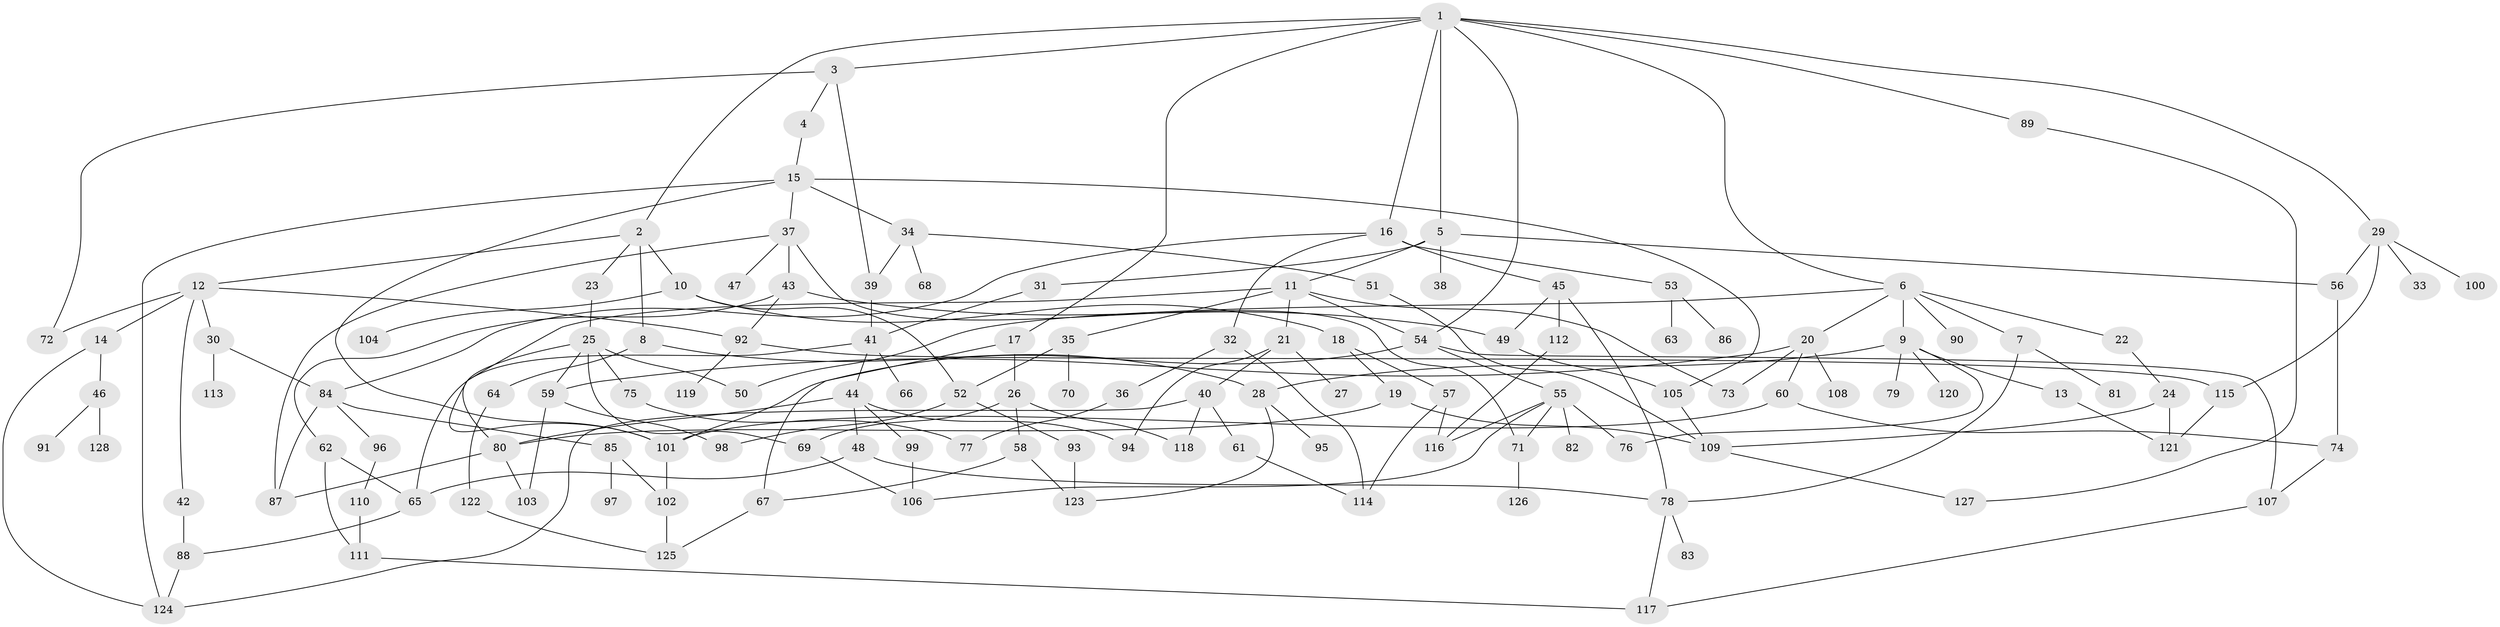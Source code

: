 // coarse degree distribution, {4: 0.13725490196078433, 1: 0.29411764705882354, 6: 0.0392156862745098, 2: 0.21568627450980393, 9: 0.0196078431372549, 7: 0.058823529411764705, 3: 0.1568627450980392, 14: 0.0196078431372549, 10: 0.0392156862745098, 11: 0.0196078431372549}
// Generated by graph-tools (version 1.1) at 2025/45/03/04/25 21:45:50]
// undirected, 128 vertices, 188 edges
graph export_dot {
graph [start="1"]
  node [color=gray90,style=filled];
  1;
  2;
  3;
  4;
  5;
  6;
  7;
  8;
  9;
  10;
  11;
  12;
  13;
  14;
  15;
  16;
  17;
  18;
  19;
  20;
  21;
  22;
  23;
  24;
  25;
  26;
  27;
  28;
  29;
  30;
  31;
  32;
  33;
  34;
  35;
  36;
  37;
  38;
  39;
  40;
  41;
  42;
  43;
  44;
  45;
  46;
  47;
  48;
  49;
  50;
  51;
  52;
  53;
  54;
  55;
  56;
  57;
  58;
  59;
  60;
  61;
  62;
  63;
  64;
  65;
  66;
  67;
  68;
  69;
  70;
  71;
  72;
  73;
  74;
  75;
  76;
  77;
  78;
  79;
  80;
  81;
  82;
  83;
  84;
  85;
  86;
  87;
  88;
  89;
  90;
  91;
  92;
  93;
  94;
  95;
  96;
  97;
  98;
  99;
  100;
  101;
  102;
  103;
  104;
  105;
  106;
  107;
  108;
  109;
  110;
  111;
  112;
  113;
  114;
  115;
  116;
  117;
  118;
  119;
  120;
  121;
  122;
  123;
  124;
  125;
  126;
  127;
  128;
  1 -- 2;
  1 -- 3;
  1 -- 5;
  1 -- 6;
  1 -- 16;
  1 -- 17;
  1 -- 29;
  1 -- 89;
  1 -- 54;
  2 -- 8;
  2 -- 10;
  2 -- 12;
  2 -- 23;
  3 -- 4;
  3 -- 72;
  3 -- 39;
  4 -- 15;
  5 -- 11;
  5 -- 31;
  5 -- 38;
  5 -- 56;
  6 -- 7;
  6 -- 9;
  6 -- 20;
  6 -- 22;
  6 -- 90;
  6 -- 50;
  7 -- 78;
  7 -- 81;
  8 -- 28;
  8 -- 64;
  9 -- 13;
  9 -- 76;
  9 -- 79;
  9 -- 120;
  9 -- 28;
  10 -- 18;
  10 -- 104;
  10 -- 52;
  11 -- 21;
  11 -- 35;
  11 -- 54;
  11 -- 73;
  11 -- 101;
  12 -- 14;
  12 -- 30;
  12 -- 42;
  12 -- 72;
  12 -- 92;
  13 -- 121;
  14 -- 46;
  14 -- 124;
  15 -- 34;
  15 -- 37;
  15 -- 101;
  15 -- 105;
  15 -- 124;
  16 -- 32;
  16 -- 45;
  16 -- 53;
  16 -- 84;
  17 -- 26;
  17 -- 67;
  18 -- 19;
  18 -- 57;
  19 -- 80;
  19 -- 109;
  20 -- 60;
  20 -- 108;
  20 -- 59;
  20 -- 73;
  21 -- 27;
  21 -- 40;
  21 -- 94;
  22 -- 24;
  23 -- 25;
  24 -- 109;
  24 -- 121;
  25 -- 50;
  25 -- 59;
  25 -- 69;
  25 -- 75;
  25 -- 80;
  26 -- 58;
  26 -- 118;
  26 -- 69;
  28 -- 95;
  28 -- 123;
  29 -- 33;
  29 -- 100;
  29 -- 115;
  29 -- 56;
  30 -- 113;
  30 -- 84;
  31 -- 41;
  32 -- 36;
  32 -- 114;
  34 -- 39;
  34 -- 51;
  34 -- 68;
  35 -- 52;
  35 -- 70;
  36 -- 77;
  37 -- 43;
  37 -- 47;
  37 -- 71;
  37 -- 87;
  39 -- 41;
  40 -- 61;
  40 -- 118;
  40 -- 124;
  41 -- 44;
  41 -- 65;
  41 -- 66;
  42 -- 88;
  43 -- 62;
  43 -- 92;
  43 -- 49;
  44 -- 48;
  44 -- 99;
  44 -- 94;
  44 -- 80;
  45 -- 49;
  45 -- 112;
  45 -- 78;
  46 -- 91;
  46 -- 128;
  48 -- 65;
  48 -- 78;
  49 -- 105;
  51 -- 109;
  52 -- 93;
  52 -- 98;
  53 -- 63;
  53 -- 86;
  54 -- 55;
  54 -- 107;
  54 -- 101;
  55 -- 82;
  55 -- 116;
  55 -- 76;
  55 -- 71;
  55 -- 106;
  56 -- 74;
  57 -- 114;
  57 -- 116;
  58 -- 123;
  58 -- 67;
  59 -- 103;
  59 -- 98;
  60 -- 74;
  60 -- 101;
  61 -- 114;
  62 -- 111;
  62 -- 65;
  64 -- 122;
  65 -- 88;
  67 -- 125;
  69 -- 106;
  71 -- 126;
  74 -- 107;
  75 -- 77;
  78 -- 83;
  78 -- 117;
  80 -- 87;
  80 -- 103;
  84 -- 85;
  84 -- 87;
  84 -- 96;
  85 -- 97;
  85 -- 102;
  88 -- 124;
  89 -- 127;
  92 -- 115;
  92 -- 119;
  93 -- 123;
  96 -- 110;
  99 -- 106;
  101 -- 102;
  102 -- 125;
  105 -- 109;
  107 -- 117;
  109 -- 127;
  110 -- 111;
  111 -- 117;
  112 -- 116;
  115 -- 121;
  122 -- 125;
}
